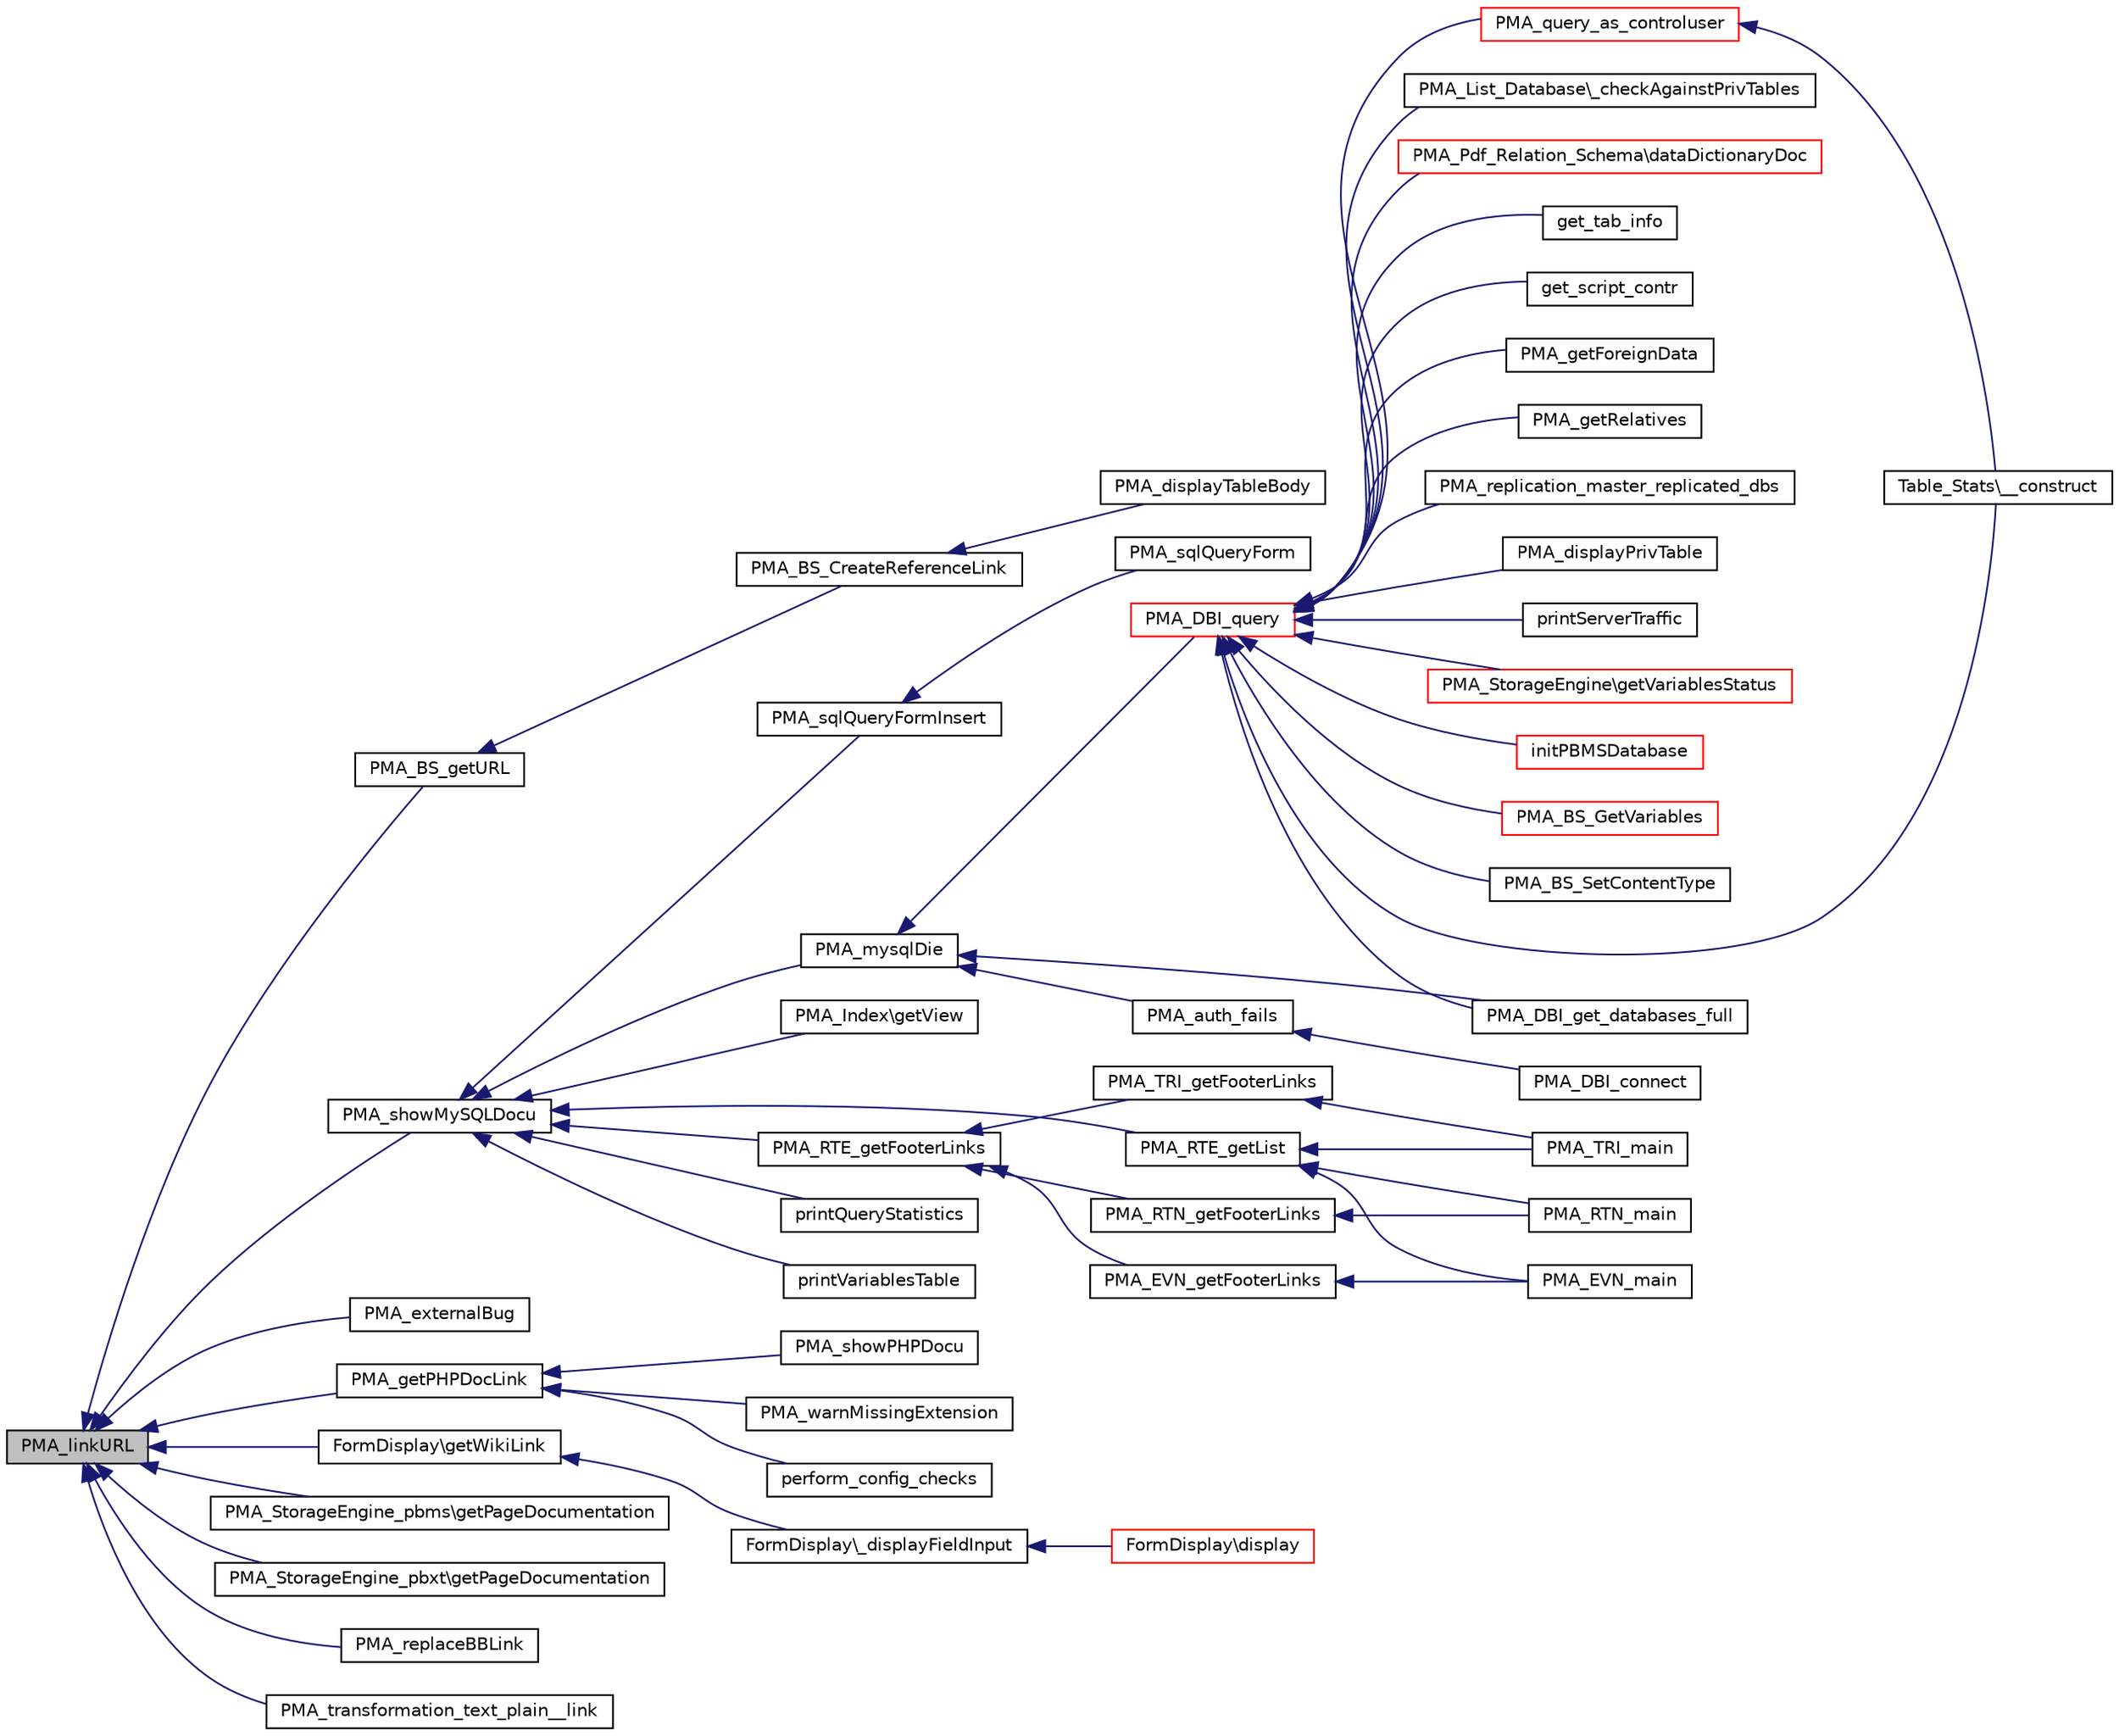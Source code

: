digraph G
{
  edge [fontname="Helvetica",fontsize="10",labelfontname="Helvetica",labelfontsize="10"];
  node [fontname="Helvetica",fontsize="10",shape=record];
  rankdir="LR";
  Node1 [label="PMA_linkURL",height=0.2,width=0.4,color="black", fillcolor="grey75", style="filled" fontcolor="black"];
  Node1 -> Node2 [dir="back",color="midnightblue",fontsize="10",style="solid",fontname="Helvetica"];
  Node2 [label="PMA_BS_getURL",height=0.2,width=0.4,color="black", fillcolor="white", style="filled",URL="$blobstreaming_8lib_8php.html#adf77e91432ef80995189ec75d944e2f6"];
  Node2 -> Node3 [dir="back",color="midnightblue",fontsize="10",style="solid",fontname="Helvetica"];
  Node3 [label="PMA_BS_CreateReferenceLink",height=0.2,width=0.4,color="black", fillcolor="white", style="filled",URL="$blobstreaming_8lib_8php.html#a87b824dda195c745386060c163ee0bd7"];
  Node3 -> Node4 [dir="back",color="midnightblue",fontsize="10",style="solid",fontname="Helvetica"];
  Node4 [label="PMA_displayTableBody",height=0.2,width=0.4,color="black", fillcolor="white", style="filled",URL="$display__tbl_8lib_8php.html#a584c8e9b54e86afef57d654e60a836ed",tooltip="Displays the body of the results table."];
  Node1 -> Node5 [dir="back",color="midnightblue",fontsize="10",style="solid",fontname="Helvetica"];
  Node5 [label="PMA_showMySQLDocu",height=0.2,width=0.4,color="black", fillcolor="white", style="filled",URL="$common_8lib_8php.html#a5b2c38942cb8fe55e02ba17d0bef9f15",tooltip="Displays a link to the official MySQL documentation."];
  Node5 -> Node6 [dir="back",color="midnightblue",fontsize="10",style="solid",fontname="Helvetica"];
  Node6 [label="PMA_mysqlDie",height=0.2,width=0.4,color="black", fillcolor="white", style="filled",URL="$common_8lib_8php.html#a4b5abc57e204c6266283131d03f66395",tooltip="Displays a MySQL error message in the right frame."];
  Node6 -> Node7 [dir="back",color="midnightblue",fontsize="10",style="solid",fontname="Helvetica"];
  Node7 [label="PMA_auth_fails",height=0.2,width=0.4,color="black", fillcolor="white", style="filled",URL="$config_8auth_8lib_8php.html#a29189416351efab06c47b2b9bf24e082",tooltip="User is not allowed to login to MySQL -&gt; authentication failed."];
  Node7 -> Node8 [dir="back",color="midnightblue",fontsize="10",style="solid",fontname="Helvetica"];
  Node8 [label="PMA_DBI_connect",height=0.2,width=0.4,color="black", fillcolor="white", style="filled",URL="$drizzle_8dbi_8lib_8php.html#a741e14fe7c5140e6bc11bbecb57336f3",tooltip="connects to the database server"];
  Node6 -> Node9 [dir="back",color="midnightblue",fontsize="10",style="solid",fontname="Helvetica"];
  Node9 [label="PMA_DBI_query",height=0.2,width=0.4,color="red", fillcolor="white", style="filled",URL="$database__interface_8lib_8php.html#ab439cded0e18a60e731e76aa4567c089",tooltip="runs a query"];
  Node9 -> Node10 [dir="back",color="midnightblue",fontsize="10",style="solid",fontname="Helvetica"];
  Node10 [label="initPBMSDatabase",height=0.2,width=0.4,color="red", fillcolor="white", style="filled",URL="$blobstreaming_8lib_8php.html#a00d96bd6ccb9d88c559774919ba5fac3",tooltip="Initializes PBMS database."];
  Node9 -> Node11 [dir="back",color="midnightblue",fontsize="10",style="solid",fontname="Helvetica"];
  Node11 [label="PMA_BS_GetVariables",height=0.2,width=0.4,color="red", fillcolor="white", style="filled",URL="$blobstreaming_8lib_8php.html#a1c1ad70ae2918605181787b39442ad12",tooltip="returns a list of BLOBStreaming variables used by MySQL"];
  Node9 -> Node12 [dir="back",color="midnightblue",fontsize="10",style="solid",fontname="Helvetica"];
  Node12 [label="PMA_BS_SetContentType",height=0.2,width=0.4,color="black", fillcolor="white", style="filled",URL="$blobstreaming_8lib_8php.html#a1524ce4d7f48e05196319469201f1063"];
  Node9 -> Node13 [dir="back",color="midnightblue",fontsize="10",style="solid",fontname="Helvetica"];
  Node13 [label="PMA_DBI_get_databases_full",height=0.2,width=0.4,color="black", fillcolor="white", style="filled",URL="$database__interface_8lib_8php.html#a4b15b983bcb99fa22499c95a4df73c5e",tooltip="returns array with databases containing extended infos about them"];
  Node9 -> Node14 [dir="back",color="midnightblue",fontsize="10",style="solid",fontname="Helvetica"];
  Node14 [label="Table_Stats\\__construct",height=0.2,width=0.4,color="black", fillcolor="white", style="filled",URL="$classTable__Stats.html#a9434b856824f1e3edd57ef9ffe4e83bb",tooltip="The &quot;Table_Stats&quot; constructor."];
  Node9 -> Node15 [dir="back",color="midnightblue",fontsize="10",style="solid",fontname="Helvetica"];
  Node15 [label="PMA_List_Database\\_checkAgainstPrivTables",height=0.2,width=0.4,color="black", fillcolor="white", style="filled",URL="$classPMA__List__Database.html#a08842f1c00c48f46cd7a9cec0883868f",tooltip="this is just a backup, if all is fine this can be deleted later"];
  Node9 -> Node16 [dir="back",color="midnightblue",fontsize="10",style="solid",fontname="Helvetica"];
  Node16 [label="PMA_Pdf_Relation_Schema\\dataDictionaryDoc",height=0.2,width=0.4,color="red", fillcolor="white", style="filled",URL="$classPMA__Pdf__Relation__Schema.html#a38d2ab67dfa62392e8de96f0b970ec73"];
  Node9 -> Node17 [dir="back",color="midnightblue",fontsize="10",style="solid",fontname="Helvetica"];
  Node17 [label="get_tab_info",height=0.2,width=0.4,color="black", fillcolor="white", style="filled",URL="$pmd__common_8php.html#a6fd09d8875ac4f09f8d60e91c66711c5",tooltip="retrieves table column info"];
  Node9 -> Node18 [dir="back",color="midnightblue",fontsize="10",style="solid",fontname="Helvetica"];
  Node18 [label="get_script_contr",height=0.2,width=0.4,color="black", fillcolor="white", style="filled",URL="$pmd__common_8php.html#a32ba95a5c7b876a678b15067b6c003fc",tooltip="returns JavaScript code for intializing vars"];
  Node9 -> Node19 [dir="back",color="midnightblue",fontsize="10",style="solid",fontname="Helvetica"];
  Node19 [label="PMA_query_as_controluser",height=0.2,width=0.4,color="red", fillcolor="white", style="filled",URL="$relation_8lib_8php.html#ab6d57b38824545d660dcfcd4c864a177",tooltip="Executes a query as controluser if possible, otherwise as normal user."];
  Node19 -> Node14 [dir="back",color="midnightblue",fontsize="10",style="solid",fontname="Helvetica"];
  Node9 -> Node20 [dir="back",color="midnightblue",fontsize="10",style="solid",fontname="Helvetica"];
  Node20 [label="PMA_getForeignData",height=0.2,width=0.4,color="black", fillcolor="white", style="filled",URL="$relation_8lib_8php.html#a3d88adc7fba312fe26b3ef82225a5fdd",tooltip="Gets foreign keys in preparation for a drop-down selector."];
  Node9 -> Node21 [dir="back",color="midnightblue",fontsize="10",style="solid",fontname="Helvetica"];
  Node21 [label="PMA_getRelatives",height=0.2,width=0.4,color="black", fillcolor="white", style="filled",URL="$relation_8lib_8php.html#a72a8be8808efce25ad524b9f28fe4625",tooltip="Finds all related tables."];
  Node9 -> Node22 [dir="back",color="midnightblue",fontsize="10",style="solid",fontname="Helvetica"];
  Node22 [label="PMA_replication_master_replicated_dbs",height=0.2,width=0.4,color="black", fillcolor="white", style="filled",URL="$replication_8inc_8php.html#a1cf2dc832340ebe981fd5bcb492b1b76",tooltip="Get list of replicated databases on master server."];
  Node9 -> Node23 [dir="back",color="midnightblue",fontsize="10",style="solid",fontname="Helvetica"];
  Node23 [label="PMA_displayPrivTable",height=0.2,width=0.4,color="black", fillcolor="white", style="filled",URL="$server__privileges_8php.html#a1fba97ee0994c3e0dc4f5793d66ea515",tooltip="Displays the privileges form table."];
  Node9 -> Node24 [dir="back",color="midnightblue",fontsize="10",style="solid",fontname="Helvetica"];
  Node24 [label="printServerTraffic",height=0.2,width=0.4,color="black", fillcolor="white", style="filled",URL="$server__status_8php.html#abfe999235a56a874471934cd49e1598d"];
  Node9 -> Node25 [dir="back",color="midnightblue",fontsize="10",style="solid",fontname="Helvetica"];
  Node25 [label="PMA_StorageEngine\\getVariablesStatus",height=0.2,width=0.4,color="red", fillcolor="white", style="filled",URL="$classPMA__StorageEngine.html#a6a1fd75e8900b993c5da16ab45495f9d",tooltip="returns array with detailed info about engine specific server variables"];
  Node6 -> Node13 [dir="back",color="midnightblue",fontsize="10",style="solid",fontname="Helvetica"];
  Node5 -> Node26 [dir="back",color="midnightblue",fontsize="10",style="solid",fontname="Helvetica"];
  Node26 [label="PMA_Index\\getView",height=0.2,width=0.4,color="black", fillcolor="white", style="filled",URL="$classPMA__Index.html#a0e8e4c5b27a81347e8b81c74fd8a091c",tooltip="Show index data."];
  Node5 -> Node27 [dir="back",color="midnightblue",fontsize="10",style="solid",fontname="Helvetica"];
  Node27 [label="PMA_RTE_getFooterLinks",height=0.2,width=0.4,color="black", fillcolor="white", style="filled",URL="$rte__footer_8lib_8php.html#a6ce43d4ca9f611cf5311f52db4d820ca",tooltip="Creates a fieldset for adding a new item, if the user has the privileges."];
  Node27 -> Node28 [dir="back",color="midnightblue",fontsize="10",style="solid",fontname="Helvetica"];
  Node28 [label="PMA_RTN_getFooterLinks",height=0.2,width=0.4,color="black", fillcolor="white", style="filled",URL="$rte__footer_8lib_8php.html#ad872d60be3485874a6e1d555d00d8c86",tooltip="Creates a fieldset for adding a new routine, if the user has the privileges."];
  Node28 -> Node29 [dir="back",color="midnightblue",fontsize="10",style="solid",fontname="Helvetica"];
  Node29 [label="PMA_RTN_main",height=0.2,width=0.4,color="black", fillcolor="white", style="filled",URL="$rte__routines_8lib_8php.html#a82a7cafa80bbc1f971939fd5ddc169fc",tooltip="Main function for the routines functionality."];
  Node27 -> Node30 [dir="back",color="midnightblue",fontsize="10",style="solid",fontname="Helvetica"];
  Node30 [label="PMA_TRI_getFooterLinks",height=0.2,width=0.4,color="black", fillcolor="white", style="filled",URL="$rte__footer_8lib_8php.html#a9ae65b92f02cf02a0e73a14de03f98d1",tooltip="Creates a fieldset for adding a new trigger, if the user has the privileges."];
  Node30 -> Node31 [dir="back",color="midnightblue",fontsize="10",style="solid",fontname="Helvetica"];
  Node31 [label="PMA_TRI_main",height=0.2,width=0.4,color="black", fillcolor="white", style="filled",URL="$rte__triggers_8lib_8php.html#a9718500ed4111c7d22990addfe65b205",tooltip="Main function for the triggers functionality."];
  Node27 -> Node32 [dir="back",color="midnightblue",fontsize="10",style="solid",fontname="Helvetica"];
  Node32 [label="PMA_EVN_getFooterLinks",height=0.2,width=0.4,color="black", fillcolor="white", style="filled",URL="$rte__footer_8lib_8php.html#a46b40418fe16b0d6cc953e2f468d7e5d",tooltip="Creates a fieldset for adding a new event, if the user has the privileges."];
  Node32 -> Node33 [dir="back",color="midnightblue",fontsize="10",style="solid",fontname="Helvetica"];
  Node33 [label="PMA_EVN_main",height=0.2,width=0.4,color="black", fillcolor="white", style="filled",URL="$rte__events_8lib_8php.html#a32e646576e5c66cfc0172efe82baedd3",tooltip="Main function for the events functionality."];
  Node5 -> Node34 [dir="back",color="midnightblue",fontsize="10",style="solid",fontname="Helvetica"];
  Node34 [label="PMA_RTE_getList",height=0.2,width=0.4,color="black", fillcolor="white", style="filled",URL="$rte__list_8lib_8php.html#a0376d09c0e0dbe44c936a45538f16a2e",tooltip="Creates a list of items containing the relevant information and some action links."];
  Node34 -> Node33 [dir="back",color="midnightblue",fontsize="10",style="solid",fontname="Helvetica"];
  Node34 -> Node29 [dir="back",color="midnightblue",fontsize="10",style="solid",fontname="Helvetica"];
  Node34 -> Node31 [dir="back",color="midnightblue",fontsize="10",style="solid",fontname="Helvetica"];
  Node5 -> Node35 [dir="back",color="midnightblue",fontsize="10",style="solid",fontname="Helvetica"];
  Node35 [label="printQueryStatistics",height=0.2,width=0.4,color="black", fillcolor="white", style="filled",URL="$server__status_8php.html#a5a528c5a548663f7b55c3b481c794a02"];
  Node5 -> Node36 [dir="back",color="midnightblue",fontsize="10",style="solid",fontname="Helvetica"];
  Node36 [label="printVariablesTable",height=0.2,width=0.4,color="black", fillcolor="white", style="filled",URL="$server__status_8php.html#af7c520088b239c155d14d04d4490d83e"];
  Node5 -> Node37 [dir="back",color="midnightblue",fontsize="10",style="solid",fontname="Helvetica"];
  Node37 [label="PMA_sqlQueryFormInsert",height=0.2,width=0.4,color="black", fillcolor="white", style="filled",URL="$sql__query__form_8lib_8php.html#af3b549c125d7beec296f1ee1283bb681",tooltip="prints querybox fieldset"];
  Node37 -> Node38 [dir="back",color="midnightblue",fontsize="10",style="solid",fontname="Helvetica"];
  Node38 [label="PMA_sqlQueryForm",height=0.2,width=0.4,color="black", fillcolor="white", style="filled",URL="$sql__query__form_8lib_8php.html#ad1f1165db8b6302766041d3d9cdda39c",tooltip="prints the sql query boxes"];
  Node1 -> Node39 [dir="back",color="midnightblue",fontsize="10",style="solid",fontname="Helvetica"];
  Node39 [label="PMA_externalBug",height=0.2,width=0.4,color="black", fillcolor="white", style="filled",URL="$common_8lib_8php.html#a08179f1484bb8c614cff2742669a54f5",tooltip="Displays a lightbulb hint explaining a known external bug that affects a functionality."];
  Node1 -> Node40 [dir="back",color="midnightblue",fontsize="10",style="solid",fontname="Helvetica"];
  Node40 [label="PMA_getPHPDocLink",height=0.2,width=0.4,color="black", fillcolor="white", style="filled",URL="$core_8lib_8php.html#abc3de2b8ee7b54f0bfa4b0e626612098",tooltip="Returns a link to the PHP documentation."];
  Node40 -> Node41 [dir="back",color="midnightblue",fontsize="10",style="solid",fontname="Helvetica"];
  Node41 [label="PMA_showPHPDocu",height=0.2,width=0.4,color="black", fillcolor="white", style="filled",URL="$common_8lib_8php.html#a4c98e49490d097b79fdef560d3a6998e",tooltip="Displays a link to the PHP documentation."];
  Node40 -> Node42 [dir="back",color="midnightblue",fontsize="10",style="solid",fontname="Helvetica"];
  Node42 [label="PMA_warnMissingExtension",height=0.2,width=0.4,color="black", fillcolor="white", style="filled",URL="$core_8lib_8php.html#a27df85e8ab20ca0f54dd31bddcc092ab",tooltip="Warn or fail on missing extension."];
  Node40 -> Node43 [dir="back",color="midnightblue",fontsize="10",style="solid",fontname="Helvetica"];
  Node43 [label="perform_config_checks",height=0.2,width=0.4,color="black", fillcolor="white", style="filled",URL="$index_8lib_8php.html#a73e3f93b46a41df74e70a37b0d68db83",tooltip="Performs various compatibility, security and consistency checks on current config."];
  Node1 -> Node44 [dir="back",color="midnightblue",fontsize="10",style="solid",fontname="Helvetica"];
  Node44 [label="FormDisplay\\getWikiLink",height=0.2,width=0.4,color="black", fillcolor="white", style="filled",URL="$classFormDisplay.html#a55bb39fb6943edec8bc00213024b6c51",tooltip="Returns link to wiki."];
  Node44 -> Node45 [dir="back",color="midnightblue",fontsize="10",style="solid",fontname="Helvetica"];
  Node45 [label="FormDisplay\\_displayFieldInput",height=0.2,width=0.4,color="black", fillcolor="white", style="filled",URL="$classFormDisplay.html#a1b96d0630084b158c5d3b4f40c0647d8",tooltip="Prepares data for input field display and outputs HTML code."];
  Node45 -> Node46 [dir="back",color="midnightblue",fontsize="10",style="solid",fontname="Helvetica"];
  Node46 [label="FormDisplay\\display",height=0.2,width=0.4,color="red", fillcolor="white", style="filled",URL="$classFormDisplay.html#a51ce2f78d5b03fbff31e861fbb342d54",tooltip="Outputs HTML for forms."];
  Node1 -> Node47 [dir="back",color="midnightblue",fontsize="10",style="solid",fontname="Helvetica"];
  Node47 [label="PMA_StorageEngine_pbms\\getPageDocumentation",height=0.2,width=0.4,color="black", fillcolor="white", style="filled",URL="$classPMA__StorageEngine__pbms.html#aa2f1a01816bf14d4df5027f5719f97a9"];
  Node1 -> Node48 [dir="back",color="midnightblue",fontsize="10",style="solid",fontname="Helvetica"];
  Node48 [label="PMA_StorageEngine_pbxt\\getPageDocumentation",height=0.2,width=0.4,color="black", fillcolor="white", style="filled",URL="$classPMA__StorageEngine__pbxt.html#a4e103812e67df25099cc521b1a7a629a"];
  Node1 -> Node49 [dir="back",color="midnightblue",fontsize="10",style="solid",fontname="Helvetica"];
  Node49 [label="PMA_replaceBBLink",height=0.2,width=0.4,color="black", fillcolor="white", style="filled",URL="$sanitizing_8lib_8php.html#a110e56f2b6b909d95ac35aa112856b3b",tooltip="Callback function for replacing [a] links in bb code."];
  Node1 -> Node50 [dir="back",color="midnightblue",fontsize="10",style="solid",fontname="Helvetica"];
  Node50 [label="PMA_transformation_text_plain__link",height=0.2,width=0.4,color="black", fillcolor="white", style="filled",URL="$text__plain____link_8inc_8php.html#a57db0608cb58c7bd5fbd3bc12ab445e2"];
}
